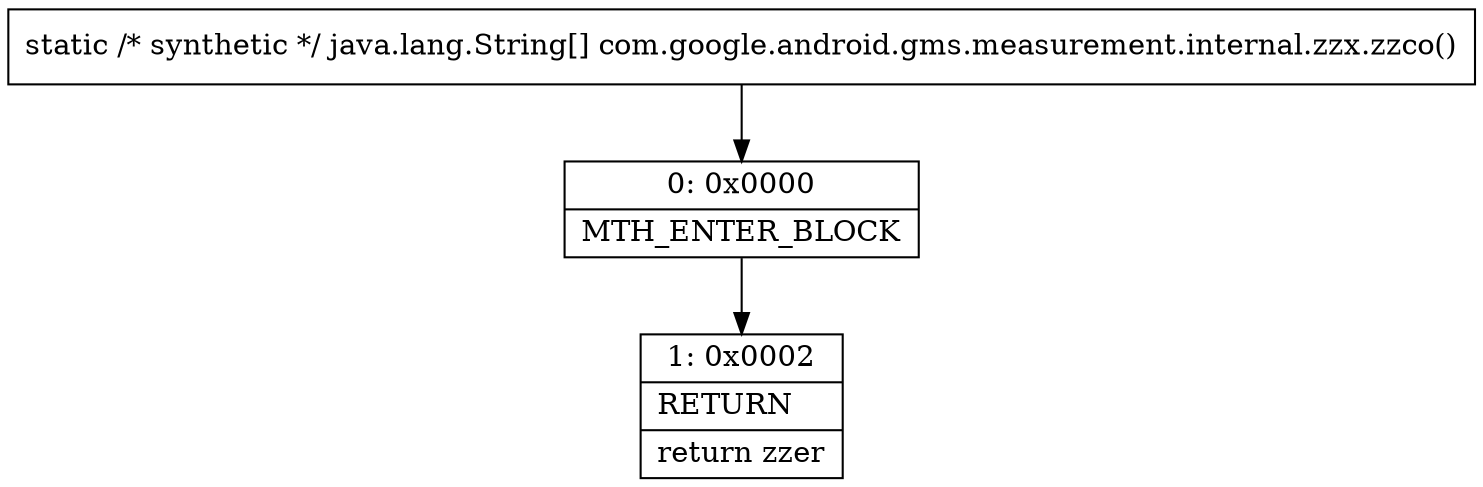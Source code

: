 digraph "CFG forcom.google.android.gms.measurement.internal.zzx.zzco()[Ljava\/lang\/String;" {
Node_0 [shape=record,label="{0\:\ 0x0000|MTH_ENTER_BLOCK\l}"];
Node_1 [shape=record,label="{1\:\ 0x0002|RETURN\l|return zzer\l}"];
MethodNode[shape=record,label="{static \/* synthetic *\/ java.lang.String[] com.google.android.gms.measurement.internal.zzx.zzco() }"];
MethodNode -> Node_0;
Node_0 -> Node_1;
}

